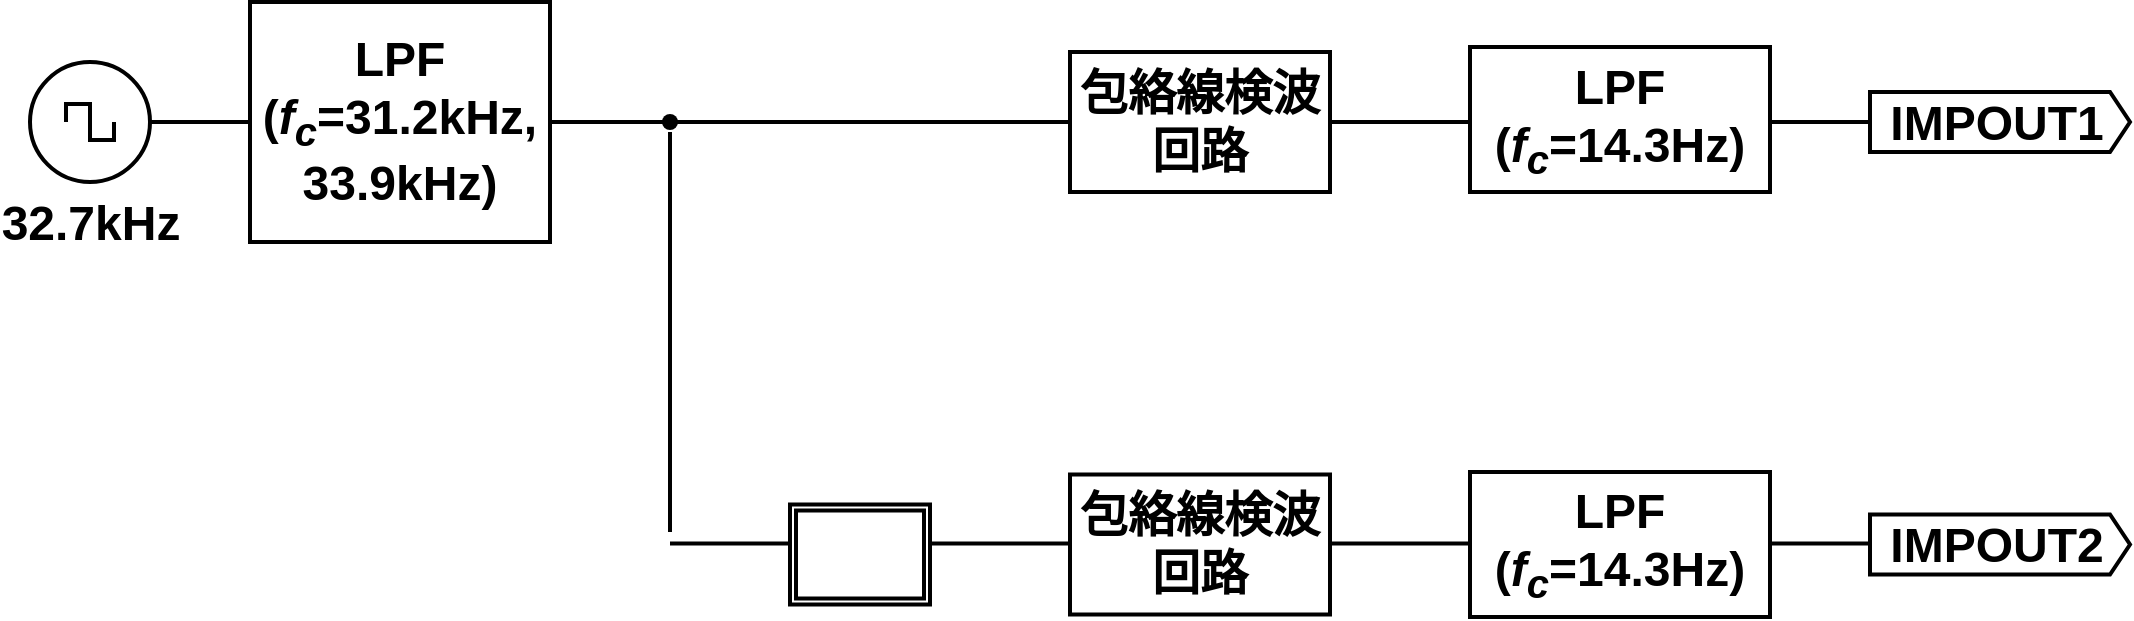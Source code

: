 <mxfile version="16.5.6" type="github">
  <diagram name="Page-1" id="7e0a89b8-554c-2b80-1dc8-d5c74ca68de4">
    <mxGraphModel dx="1422" dy="793" grid="1" gridSize="10" guides="1" tooltips="1" connect="1" arrows="1" fold="1" page="1" pageScale="1" pageWidth="1100" pageHeight="850" background="none" math="0" shadow="0">
      <root>
        <mxCell id="0" />
        <mxCell id="1" parent="0" />
        <mxCell id="SErEzi4ScyLlZOu_YYUY-21" value="" style="endArrow=none;html=1;rounded=0;fontSize=24;strokeWidth=2;entryDx=0;entryDy=0;exitX=0;exitY=0.5;exitDx=0;exitDy=0;exitPerimeter=0;" edge="1" parent="1" source="SErEzi4ScyLlZOu_YYUY-17" target="SErEzi4ScyLlZOu_YYUY-20">
          <mxGeometry width="50" height="50" relative="1" as="geometry">
            <mxPoint x="950" y="205" as="sourcePoint" />
            <mxPoint x="290.0" y="205" as="targetPoint" />
          </mxGeometry>
        </mxCell>
        <mxCell id="SErEzi4ScyLlZOu_YYUY-1" value="&lt;b&gt;&lt;font style=&quot;font-size: 24px&quot;&gt;32.7kHz&lt;/font&gt;&lt;/b&gt;" style="pointerEvents=1;verticalLabelPosition=bottom;shadow=0;dashed=0;align=center;html=1;verticalAlign=top;shape=mxgraph.electrical.signal_sources.source;aspect=fixed;points=[[0.5,0,0],[1,0.5,0],[0.5,1,0],[0,0.5,0]];elSignalType=square;strokeWidth=2;" vertex="1" parent="1">
          <mxGeometry x="30" y="175" width="60" height="60" as="geometry" />
        </mxCell>
        <mxCell id="SErEzi4ScyLlZOu_YYUY-2" value="&lt;div&gt;&lt;b&gt;LPF&lt;/b&gt;&lt;/div&gt;&lt;div&gt;&lt;b&gt;(&lt;i&gt;f&lt;sub&gt;c&lt;/sub&gt;&lt;/i&gt;=31.2kHz,&lt;/b&gt;&lt;/div&gt;&lt;div&gt;&lt;b&gt;33.9kHz)&lt;br&gt;&lt;/b&gt;&lt;/div&gt;" style="rounded=0;whiteSpace=wrap;html=1;fontSize=24;strokeWidth=2;" vertex="1" parent="1">
          <mxGeometry x="140" y="145" width="150" height="120" as="geometry" />
        </mxCell>
        <mxCell id="SErEzi4ScyLlZOu_YYUY-4" value="" style="endArrow=none;html=1;rounded=0;fontSize=24;strokeWidth=2;exitX=1;exitY=0.5;exitDx=0;exitDy=0;exitPerimeter=0;entryX=0;entryY=0.5;entryDx=0;entryDy=0;" edge="1" parent="1" source="SErEzi4ScyLlZOu_YYUY-1" target="SErEzi4ScyLlZOu_YYUY-2">
          <mxGeometry width="50" height="50" relative="1" as="geometry">
            <mxPoint x="90" y="345" as="sourcePoint" />
            <mxPoint x="140" y="295" as="targetPoint" />
          </mxGeometry>
        </mxCell>
        <mxCell id="SErEzi4ScyLlZOu_YYUY-6" value="" style="endArrow=none;html=1;rounded=0;fontSize=24;strokeWidth=2;entryX=1;entryY=0.5;entryDx=0;entryDy=0;exitDx=0;exitDy=0;exitPerimeter=0;startArrow=none;" edge="1" parent="1" source="SErEzi4ScyLlZOu_YYUY-20" target="SErEzi4ScyLlZOu_YYUY-2">
          <mxGeometry width="50" height="50" relative="1" as="geometry">
            <mxPoint x="370" y="205" as="sourcePoint" />
            <mxPoint x="150" y="215" as="targetPoint" />
          </mxGeometry>
        </mxCell>
        <mxCell id="SErEzi4ScyLlZOu_YYUY-7" value="" style="endArrow=none;html=1;rounded=0;fontSize=24;strokeWidth=2;startArrow=none;" edge="1" parent="1">
          <mxGeometry width="50" height="50" relative="1" as="geometry">
            <mxPoint x="350" y="310" as="sourcePoint" />
            <mxPoint x="350" y="210" as="targetPoint" />
          </mxGeometry>
        </mxCell>
        <mxCell id="SErEzi4ScyLlZOu_YYUY-8" value="" style="endArrow=none;html=1;rounded=0;fontSize=24;strokeWidth=2;" edge="1" parent="1">
          <mxGeometry width="50" height="50" relative="1" as="geometry">
            <mxPoint x="960" y="415.75" as="sourcePoint" />
            <mxPoint x="350" y="415.75" as="targetPoint" />
          </mxGeometry>
        </mxCell>
        <mxCell id="SErEzi4ScyLlZOu_YYUY-10" value="" style="shape=ext;double=1;rounded=0;whiteSpace=wrap;html=1;fontSize=24;strokeWidth=2;" vertex="1" parent="1">
          <mxGeometry x="410" y="396.25" width="70" height="50" as="geometry" />
        </mxCell>
        <mxCell id="SErEzi4ScyLlZOu_YYUY-11" value="&lt;b&gt;包絡線検波回路&lt;br&gt;&lt;/b&gt;" style="rounded=0;whiteSpace=wrap;html=1;fontSize=24;strokeWidth=2;" vertex="1" parent="1">
          <mxGeometry x="550" y="381.25" width="130" height="70" as="geometry" />
        </mxCell>
        <mxCell id="SErEzi4ScyLlZOu_YYUY-13" value="&lt;b&gt;包絡線検波回路&lt;br&gt;&lt;/b&gt;" style="rounded=0;whiteSpace=wrap;html=1;fontSize=24;strokeWidth=2;" vertex="1" parent="1">
          <mxGeometry x="550" y="170" width="130" height="70" as="geometry" />
        </mxCell>
        <mxCell id="SErEzi4ScyLlZOu_YYUY-14" value="" style="endArrow=none;html=1;rounded=0;fontSize=24;strokeWidth=2;" edge="1" parent="1">
          <mxGeometry width="50" height="50" relative="1" as="geometry">
            <mxPoint x="350" y="410" as="sourcePoint" />
            <mxPoint x="350" y="310" as="targetPoint" />
          </mxGeometry>
        </mxCell>
        <mxCell id="SErEzi4ScyLlZOu_YYUY-15" value="&lt;div&gt;&lt;b&gt;LPF&lt;/b&gt;&lt;/div&gt;&lt;div&gt;&lt;b&gt;(&lt;i&gt;f&lt;sub&gt;c&lt;/sub&gt;&lt;/i&gt;=14.3Hz)&lt;br&gt;&lt;/b&gt;&lt;/div&gt;" style="rounded=0;whiteSpace=wrap;html=1;fontSize=24;strokeWidth=2;" vertex="1" parent="1">
          <mxGeometry x="750" y="167.5" width="150" height="72.5" as="geometry" />
        </mxCell>
        <mxCell id="SErEzi4ScyLlZOu_YYUY-16" value="&lt;div&gt;&lt;b&gt;LPF&lt;/b&gt;&lt;/div&gt;&lt;div&gt;&lt;b&gt;(&lt;i&gt;f&lt;sub&gt;c&lt;/sub&gt;&lt;/i&gt;=14.3Hz)&lt;br&gt;&lt;/b&gt;&lt;/div&gt;" style="rounded=0;whiteSpace=wrap;html=1;fontSize=24;strokeWidth=2;" vertex="1" parent="1">
          <mxGeometry x="750" y="380" width="150" height="72.5" as="geometry" />
        </mxCell>
        <mxCell id="SErEzi4ScyLlZOu_YYUY-17" value="&lt;b&gt;IMPOUT1&lt;/b&gt;" style="shape=mxgraph.arrows2.arrow;verticalLabelPosition=bottom;shadow=0;dashed=0;align=center;html=1;verticalAlign=top;strokeWidth=2;dy=0;dx=10;notch=0;fontSize=24;spacingLeft=-5;spacing=2;spacingTop=-35;" vertex="1" parent="1">
          <mxGeometry x="950" y="190" width="130" height="30" as="geometry" />
        </mxCell>
        <mxCell id="SErEzi4ScyLlZOu_YYUY-19" value="&lt;b&gt;IMPOUT2&lt;/b&gt;" style="shape=mxgraph.arrows2.arrow;verticalLabelPosition=bottom;shadow=0;dashed=0;align=center;html=1;verticalAlign=top;strokeWidth=2;dy=0;dx=10;notch=0;fontSize=24;spacingLeft=-5;spacing=2;spacingTop=-35;" vertex="1" parent="1">
          <mxGeometry x="950" y="401.25" width="130" height="30" as="geometry" />
        </mxCell>
        <mxCell id="SErEzi4ScyLlZOu_YYUY-20" value="" style="shape=waypoint;sketch=0;fillStyle=solid;size=6;pointerEvents=1;points=[];fillColor=none;resizable=0;rotatable=0;perimeter=centerPerimeter;snapToPoint=1;fontSize=24;strokeWidth=2;" vertex="1" parent="1">
          <mxGeometry x="330" y="185" width="40" height="40" as="geometry" />
        </mxCell>
      </root>
    </mxGraphModel>
  </diagram>
</mxfile>
